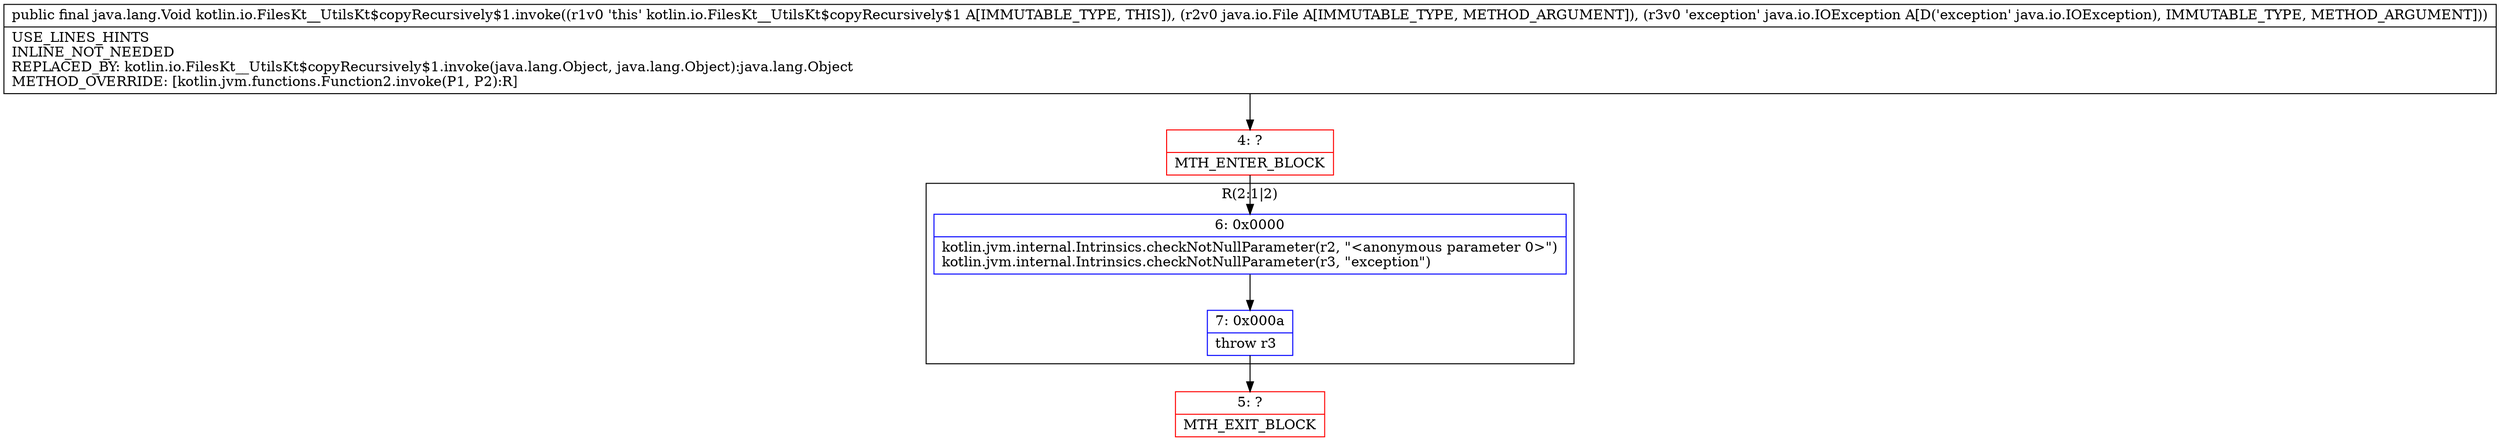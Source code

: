 digraph "CFG forkotlin.io.FilesKt__UtilsKt$copyRecursively$1.invoke(Ljava\/io\/File;Ljava\/io\/IOException;)Ljava\/lang\/Void;" {
subgraph cluster_Region_218889167 {
label = "R(2:1|2)";
node [shape=record,color=blue];
Node_6 [shape=record,label="{6\:\ 0x0000|kotlin.jvm.internal.Intrinsics.checkNotNullParameter(r2, \"\<anonymous parameter 0\>\")\lkotlin.jvm.internal.Intrinsics.checkNotNullParameter(r3, \"exception\")\l}"];
Node_7 [shape=record,label="{7\:\ 0x000a|throw r3\l}"];
}
Node_4 [shape=record,color=red,label="{4\:\ ?|MTH_ENTER_BLOCK\l}"];
Node_5 [shape=record,color=red,label="{5\:\ ?|MTH_EXIT_BLOCK\l}"];
MethodNode[shape=record,label="{public final java.lang.Void kotlin.io.FilesKt__UtilsKt$copyRecursively$1.invoke((r1v0 'this' kotlin.io.FilesKt__UtilsKt$copyRecursively$1 A[IMMUTABLE_TYPE, THIS]), (r2v0 java.io.File A[IMMUTABLE_TYPE, METHOD_ARGUMENT]), (r3v0 'exception' java.io.IOException A[D('exception' java.io.IOException), IMMUTABLE_TYPE, METHOD_ARGUMENT]))  | USE_LINES_HINTS\lINLINE_NOT_NEEDED\lREPLACED_BY: kotlin.io.FilesKt__UtilsKt$copyRecursively$1.invoke(java.lang.Object, java.lang.Object):java.lang.Object\lMETHOD_OVERRIDE: [kotlin.jvm.functions.Function2.invoke(P1, P2):R]\l}"];
MethodNode -> Node_4;Node_6 -> Node_7;
Node_7 -> Node_5;
Node_4 -> Node_6;
}

